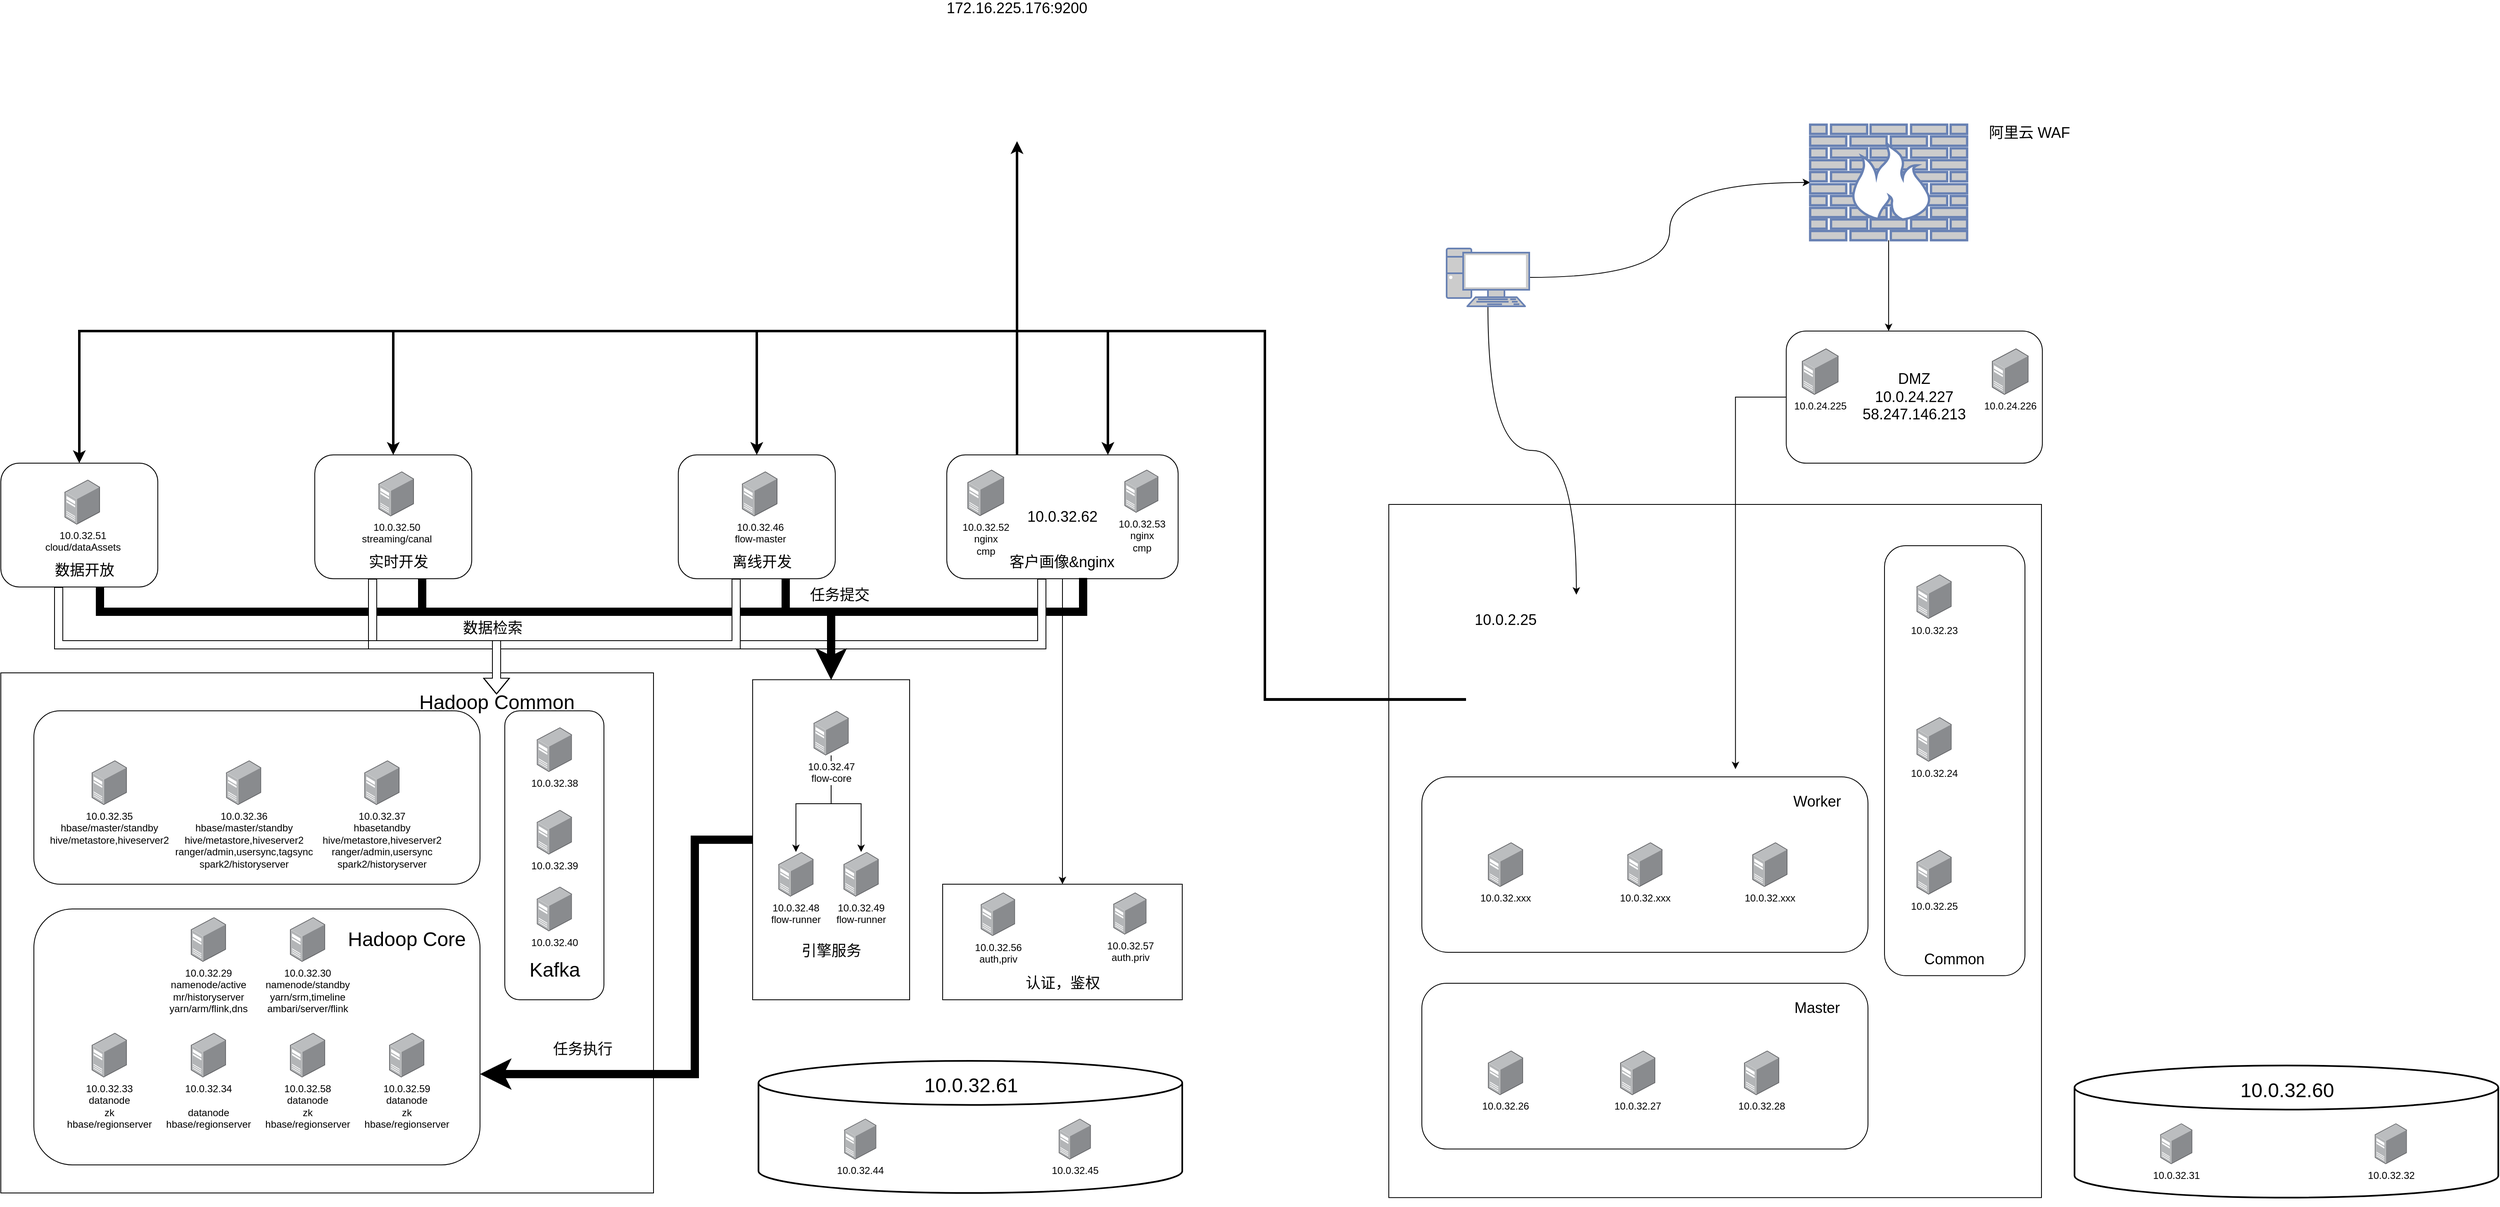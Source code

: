 <mxfile version="13.7.5" type="github"><diagram name="Page-1" id="d66fe2ae-3e9f-cf2f-6d29-e24063ad5d60"><mxGraphModel dx="1038" dy="1398" grid="1" gridSize="10" guides="1" tooltips="1" connect="1" arrows="1" fold="1" page="1" pageScale="1" pageWidth="1100" pageHeight="850" background="#ffffff" math="0" shadow="0"><root><mxCell id="0"/><mxCell id="1" parent="0"/><mxCell id="MhE-m-fOOk9TEdelf3hN-89" style="edgeStyle=orthogonalEdgeStyle;rounded=0;orthogonalLoop=1;jettySize=auto;html=1;entryX=0.5;entryY=0;entryDx=0;entryDy=0;strokeColor=#000000;strokeWidth=10;" parent="1" source="MhE-m-fOOk9TEdelf3hN-81" target="MhE-m-fOOk9TEdelf3hN-44" edge="1"><mxGeometry relative="1" as="geometry"><Array as="points"><mxPoint x="170" y="80"/><mxPoint x="1055" y="80"/></Array></mxGeometry></mxCell><mxCell id="MhE-m-fOOk9TEdelf3hN-70" value="" style="group" parent="1" vertex="1" connectable="0"><mxGeometry x="50" y="160" width="790" height="630" as="geometry"/></mxCell><mxCell id="MhE-m-fOOk9TEdelf3hN-27" value="" style="group" parent="MhE-m-fOOk9TEdelf3hN-70" vertex="1" connectable="0"><mxGeometry width="790" height="630" as="geometry"/></mxCell><mxCell id="MhE-m-fOOk9TEdelf3hN-26" value="" style="rounded=0;whiteSpace=wrap;html=1;" parent="MhE-m-fOOk9TEdelf3hN-27" vertex="1"><mxGeometry y="-6" width="790" height="630" as="geometry"/></mxCell><mxCell id="MhE-m-fOOk9TEdelf3hN-13" value="" style="rounded=1;whiteSpace=wrap;html=1;" parent="MhE-m-fOOk9TEdelf3hN-27" vertex="1"><mxGeometry x="610" y="40" width="120" height="350" as="geometry"/></mxCell><mxCell id="MhE-m-fOOk9TEdelf3hN-6" value="&lt;h1 style=&quot;margin: 0px 0px 0px 40px ; border: none ; padding: 0px&quot;&gt;&lt;br&gt;&lt;/h1&gt;" style="rounded=1;whiteSpace=wrap;html=1;align=center;" parent="MhE-m-fOOk9TEdelf3hN-27" vertex="1"><mxGeometry x="40" y="280" width="540" height="310" as="geometry"/></mxCell><mxCell id="ewIpowymtDA7uR_k5_7I-1" value="10.0.32.33&lt;br&gt;datanode&lt;br&gt;zk&lt;br&gt;hbase/regionserver" style="points=[];aspect=fixed;html=1;align=center;shadow=0;dashed=0;image;image=img/lib/allied_telesis/computer_and_terminals/Server_Desktop.svg;" parent="MhE-m-fOOk9TEdelf3hN-27" vertex="1"><mxGeometry x="110" y="430" width="42.6" height="54" as="geometry"/></mxCell><mxCell id="ewIpowymtDA7uR_k5_7I-2" value="10.0.32.34&lt;br&gt;&lt;br&gt;datanode&lt;br&gt;hbase/regionserver" style="points=[];aspect=fixed;html=1;align=center;shadow=0;dashed=0;image;image=img/lib/allied_telesis/computer_and_terminals/Server_Desktop.svg;" parent="MhE-m-fOOk9TEdelf3hN-27" vertex="1"><mxGeometry x="230" y="430" width="42.6" height="54" as="geometry"/></mxCell><mxCell id="MhE-m-fOOk9TEdelf3hN-1" value="10.0.32.58&lt;br&gt;datanode&lt;br&gt;zk&lt;br&gt;hbase/regionserver" style="points=[];aspect=fixed;html=1;align=center;shadow=0;dashed=0;image;image=img/lib/allied_telesis/computer_and_terminals/Server_Desktop.svg;" parent="MhE-m-fOOk9TEdelf3hN-27" vertex="1"><mxGeometry x="350" y="430" width="42.6" height="54" as="geometry"/></mxCell><mxCell id="MhE-m-fOOk9TEdelf3hN-2" value="10.0.32.59&lt;br&gt;datanode&lt;br&gt;zk&lt;br&gt;hbase/regionserver" style="points=[];aspect=fixed;html=1;align=center;shadow=0;dashed=0;image;image=img/lib/allied_telesis/computer_and_terminals/Server_Desktop.svg;" parent="MhE-m-fOOk9TEdelf3hN-27" vertex="1"><mxGeometry x="470" y="430" width="42.6" height="54" as="geometry"/></mxCell><mxCell id="MhE-m-fOOk9TEdelf3hN-3" value="10.0.32.29&lt;br&gt;namenode/active&lt;br&gt;mr/historyserver&lt;br&gt;yarn/arm/flink,dns" style="points=[];aspect=fixed;html=1;align=center;shadow=0;dashed=0;image;image=img/lib/allied_telesis/computer_and_terminals/Server_Desktop.svg;" parent="MhE-m-fOOk9TEdelf3hN-27" vertex="1"><mxGeometry x="230" y="290" width="42.6" height="54" as="geometry"/></mxCell><mxCell id="MhE-m-fOOk9TEdelf3hN-5" value="10.0.32.30&lt;br&gt;namenode/standby&lt;br&gt;yarn/srm,timeline&lt;br&gt;ambari/server/flink" style="points=[];aspect=fixed;html=1;align=center;shadow=0;dashed=0;image;image=img/lib/allied_telesis/computer_and_terminals/Server_Desktop.svg;" parent="MhE-m-fOOk9TEdelf3hN-27" vertex="1"><mxGeometry x="350" y="290" width="42.6" height="54" as="geometry"/></mxCell><mxCell id="MhE-m-fOOk9TEdelf3hN-7" value="&lt;font style=&quot;font-size: 24px&quot;&gt;Hadoop Core&lt;/font&gt;" style="text;html=1;resizable=0;autosize=1;align=center;verticalAlign=middle;points=[];fillColor=none;strokeColor=none;rounded=0;" parent="MhE-m-fOOk9TEdelf3hN-27" vertex="1"><mxGeometry x="411.3" y="307" width="160" height="20" as="geometry"/></mxCell><mxCell id="MhE-m-fOOk9TEdelf3hN-8" value="10.0.32.38" style="points=[];aspect=fixed;html=1;align=center;shadow=0;dashed=0;image;image=img/lib/allied_telesis/computer_and_terminals/Server_Desktop.svg;" parent="MhE-m-fOOk9TEdelf3hN-27" vertex="1"><mxGeometry x="648.7" y="60" width="42.6" height="54" as="geometry"/></mxCell><mxCell id="MhE-m-fOOk9TEdelf3hN-9" value="10.0.32.39" style="points=[];aspect=fixed;html=1;align=center;shadow=0;dashed=0;image;image=img/lib/allied_telesis/computer_and_terminals/Server_Desktop.svg;" parent="MhE-m-fOOk9TEdelf3hN-27" vertex="1"><mxGeometry x="648.7" y="160" width="42.6" height="54" as="geometry"/></mxCell><mxCell id="MhE-m-fOOk9TEdelf3hN-10" value="10.0.32.40" style="points=[];aspect=fixed;html=1;align=center;shadow=0;dashed=0;image;image=img/lib/allied_telesis/computer_and_terminals/Server_Desktop.svg;" parent="MhE-m-fOOk9TEdelf3hN-27" vertex="1"><mxGeometry x="648.7" y="253" width="42.6" height="54" as="geometry"/></mxCell><mxCell id="MhE-m-fOOk9TEdelf3hN-14" value="&lt;font style=&quot;font-size: 24px&quot;&gt;Kafka&lt;/font&gt;" style="text;html=1;resizable=0;autosize=1;align=center;verticalAlign=middle;points=[];fillColor=none;strokeColor=none;rounded=0;" parent="MhE-m-fOOk9TEdelf3hN-27" vertex="1"><mxGeometry x="630" y="344" width="80" height="20" as="geometry"/></mxCell><mxCell id="MhE-m-fOOk9TEdelf3hN-15" value="" style="rounded=1;whiteSpace=wrap;html=1;" parent="MhE-m-fOOk9TEdelf3hN-27" vertex="1"><mxGeometry x="40" y="40" width="540" height="210" as="geometry"/></mxCell><mxCell id="MhE-m-fOOk9TEdelf3hN-16" value="10.0.32.35&lt;br&gt;hbase/master/standby&lt;br&gt;hive/metastore,hiveserver2" style="points=[];aspect=fixed;html=1;align=center;shadow=0;dashed=0;image;image=img/lib/allied_telesis/computer_and_terminals/Server_Desktop.svg;" parent="MhE-m-fOOk9TEdelf3hN-27" vertex="1"><mxGeometry x="110" y="100" width="42.6" height="54" as="geometry"/></mxCell><mxCell id="MhE-m-fOOk9TEdelf3hN-17" value="10.0.32.36&lt;br&gt;hbase/master/standby&lt;br&gt;hive/metastore,hiveserver2&lt;br&gt;ranger/admin,usersync,tagsync&lt;br&gt;spark2/historyserver" style="points=[];aspect=fixed;html=1;align=center;shadow=0;dashed=0;image;image=img/lib/allied_telesis/computer_and_terminals/Server_Desktop.svg;" parent="MhE-m-fOOk9TEdelf3hN-27" vertex="1"><mxGeometry x="272.6" y="100" width="42.6" height="54" as="geometry"/></mxCell><mxCell id="MhE-m-fOOk9TEdelf3hN-18" value="10.0.32.37&lt;br&gt;hbasetandby&lt;br&gt;hive/metastore,hiveserver2&lt;br&gt;ranger/admin,usersync&lt;br&gt;spark2/historyserver" style="points=[];aspect=fixed;html=1;align=center;shadow=0;dashed=0;image;image=img/lib/allied_telesis/computer_and_terminals/Server_Desktop.svg;" parent="MhE-m-fOOk9TEdelf3hN-27" vertex="1"><mxGeometry x="440" y="100" width="42.6" height="54" as="geometry"/></mxCell><mxCell id="MhE-m-fOOk9TEdelf3hN-19" value="&lt;font style=&quot;font-size: 24px&quot;&gt;Hadoop Common&lt;/font&gt;" style="text;html=1;resizable=0;autosize=1;align=center;verticalAlign=middle;points=[];fillColor=none;strokeColor=none;rounded=0;" parent="MhE-m-fOOk9TEdelf3hN-27" vertex="1"><mxGeometry x="500.0" y="20" width="200" height="20" as="geometry"/></mxCell><mxCell id="MhE-m-fOOk9TEdelf3hN-25" value="" style="shape=image;imageAspect=0;aspect=fixed;verticalLabelPosition=bottom;verticalAlign=top;image=https://www.kindpng.com/picc/m/364-3642984_hadoop-logo-black-and-white-hadoop-icon-hd.png;" parent="MhE-m-fOOk9TEdelf3hN-27" vertex="1"><mxGeometry x="630" y="496.62" width="160" height="127.38" as="geometry"/></mxCell><mxCell id="MhE-m-fOOk9TEdelf3hN-96" value="&lt;font style=&quot;font-size: 18px&quot;&gt;任务执行&lt;/font&gt;" style="text;html=1;resizable=0;autosize=1;align=center;verticalAlign=middle;points=[];fillColor=none;strokeColor=none;rounded=0;" parent="MhE-m-fOOk9TEdelf3hN-27" vertex="1"><mxGeometry x="659.37" y="440" width="90" height="20" as="geometry"/></mxCell><mxCell id="MhE-m-fOOk9TEdelf3hN-67" value="" style="group" parent="1" vertex="1" connectable="0"><mxGeometry x="1190" y="410" width="290" height="140" as="geometry"/></mxCell><mxCell id="MhE-m-fOOk9TEdelf3hN-54" value="" style="group" parent="MhE-m-fOOk9TEdelf3hN-67" vertex="1" connectable="0"><mxGeometry width="290" height="140" as="geometry"/></mxCell><mxCell id="MhE-m-fOOk9TEdelf3hN-52" value="" style="rounded=0;whiteSpace=wrap;html=1;fillColor=#FFFFFF;" parent="MhE-m-fOOk9TEdelf3hN-54" vertex="1"><mxGeometry width="290.0" height="140" as="geometry"/></mxCell><mxCell id="MhE-m-fOOk9TEdelf3hN-49" value="10.0.32.56&lt;br&gt;auth,priv" style="points=[];aspect=fixed;html=1;align=center;shadow=0;dashed=0;image;image=img/lib/allied_telesis/computer_and_terminals/Server_Desktop.svg;" parent="MhE-m-fOOk9TEdelf3hN-54" vertex="1"><mxGeometry x="46.106" y="10" width="41.593" height="52.727" as="geometry"/></mxCell><mxCell id="MhE-m-fOOk9TEdelf3hN-50" value="10.0.32.57&lt;br&gt;auth.priv" style="points=[];aspect=fixed;html=1;align=center;shadow=0;dashed=0;image;image=img/lib/allied_telesis/computer_and_terminals/Server_Desktop.svg;" parent="MhE-m-fOOk9TEdelf3hN-54" vertex="1"><mxGeometry x="206.535" y="10" width="40.231" height="51.005" as="geometry"/></mxCell><mxCell id="MhE-m-fOOk9TEdelf3hN-53" value="&lt;span style=&quot;font-size: 18px&quot;&gt;认证，鉴权&lt;/span&gt;" style="text;html=1;resizable=0;autosize=1;align=center;verticalAlign=middle;points=[];fillColor=none;strokeColor=none;rounded=0;" parent="MhE-m-fOOk9TEdelf3hN-54" vertex="1"><mxGeometry x="90.384" y="110" width="110" height="20" as="geometry"/></mxCell><mxCell id="MhE-m-fOOk9TEdelf3hN-68" value="" style="group" parent="1" vertex="1" connectable="0"><mxGeometry x="960" y="10" width="190" height="540" as="geometry"/></mxCell><mxCell id="MhE-m-fOOk9TEdelf3hN-119" style="edgeStyle=orthogonalEdgeStyle;rounded=0;orthogonalLoop=1;jettySize=auto;html=1;exitX=0.5;exitY=0;exitDx=0;exitDy=0;entryX=0.484;entryY=0.025;entryDx=0;entryDy=0;entryPerimeter=0;strokeColor=#000000;strokeWidth=1;fillColor=#FFFFFF;" parent="MhE-m-fOOk9TEdelf3hN-68" source="MhE-m-fOOk9TEdelf3hN-44" target="MhE-m-fOOk9TEdelf3hN-41" edge="1"><mxGeometry relative="1" as="geometry"/></mxCell><mxCell id="MhE-m-fOOk9TEdelf3hN-120" style="edgeStyle=orthogonalEdgeStyle;rounded=0;orthogonalLoop=1;jettySize=auto;html=1;exitX=0.5;exitY=0;exitDx=0;exitDy=0;strokeColor=#000000;strokeWidth=1;fillColor=#FFFFFF;" parent="MhE-m-fOOk9TEdelf3hN-68" source="MhE-m-fOOk9TEdelf3hN-44" target="MhE-m-fOOk9TEdelf3hN-41" edge="1"><mxGeometry relative="1" as="geometry"/></mxCell><mxCell id="MhE-m-fOOk9TEdelf3hN-44" value="" style="rounded=0;whiteSpace=wrap;html=1;fillColor=#FFFFFF;" parent="MhE-m-fOOk9TEdelf3hN-68" vertex="1"><mxGeometry y="152.308" width="190" height="387.692" as="geometry"/></mxCell><mxCell id="MhE-m-fOOk9TEdelf3hN-71" style="edgeStyle=orthogonalEdgeStyle;rounded=0;orthogonalLoop=1;jettySize=auto;html=1;" parent="MhE-m-fOOk9TEdelf3hN-68" source="MhE-m-fOOk9TEdelf3hN-41" target="MhE-m-fOOk9TEdelf3hN-43" edge="1"><mxGeometry relative="1" as="geometry"/></mxCell><mxCell id="MhE-m-fOOk9TEdelf3hN-72" style="edgeStyle=orthogonalEdgeStyle;rounded=0;orthogonalLoop=1;jettySize=auto;html=1;" parent="MhE-m-fOOk9TEdelf3hN-68" source="MhE-m-fOOk9TEdelf3hN-41" target="MhE-m-fOOk9TEdelf3hN-42" edge="1"><mxGeometry relative="1" as="geometry"/></mxCell><mxCell id="MhE-m-fOOk9TEdelf3hN-41" value="10.0.32.47&lt;br&gt;flow-core" style="points=[];aspect=fixed;html=1;align=center;shadow=0;dashed=0;image;image=img/lib/allied_telesis/computer_and_terminals/Server_Desktop.svg;" parent="MhE-m-fOOk9TEdelf3hN-68" vertex="1"><mxGeometry x="73.7" y="189.998" width="42.6" height="54" as="geometry"/></mxCell><mxCell id="MhE-m-fOOk9TEdelf3hN-42" value="10.0.32.48&lt;br&gt;flow-runner" style="points=[];aspect=fixed;html=1;align=center;shadow=0;dashed=0;image;image=img/lib/allied_telesis/computer_and_terminals/Server_Desktop.svg;" parent="MhE-m-fOOk9TEdelf3hN-68" vertex="1"><mxGeometry x="31.1" y="361.002" width="42.6" height="54" as="geometry"/></mxCell><mxCell id="MhE-m-fOOk9TEdelf3hN-43" value="10.0.32.49&lt;br&gt;flow-runner" style="points=[];aspect=fixed;html=1;align=center;shadow=0;dashed=0;image;image=img/lib/allied_telesis/computer_and_terminals/Server_Desktop.svg;" parent="MhE-m-fOOk9TEdelf3hN-68" vertex="1"><mxGeometry x="110" y="361.002" width="42.6" height="54" as="geometry"/></mxCell><mxCell id="MhE-m-fOOk9TEdelf3hN-48" value="&lt;span style=&quot;font-size: 18px&quot;&gt;引擎服务&lt;/span&gt;" style="text;html=1;resizable=0;autosize=1;align=center;verticalAlign=middle;points=[];fillColor=none;strokeColor=none;rounded=0;" parent="MhE-m-fOOk9TEdelf3hN-68" vertex="1"><mxGeometry x="50" y="470.769" width="90" height="20" as="geometry"/></mxCell><mxCell id="MhE-m-fOOk9TEdelf3hN-93" value="&lt;font style=&quot;font-size: 18px&quot;&gt;任务提交&lt;/font&gt;" style="text;html=1;resizable=0;autosize=1;align=center;verticalAlign=middle;points=[];fillColor=none;strokeColor=none;rounded=0;" parent="MhE-m-fOOk9TEdelf3hN-68" vertex="1"><mxGeometry x="60.0" y="40" width="90" height="20" as="geometry"/></mxCell><mxCell id="MhE-m-fOOk9TEdelf3hN-69" value="" style="group" parent="1" vertex="1" connectable="0"><mxGeometry x="967.08" y="624" width="512.92" height="160" as="geometry"/></mxCell><mxCell id="MhE-m-fOOk9TEdelf3hN-36" value="" style="group" parent="MhE-m-fOOk9TEdelf3hN-69" vertex="1" connectable="0"><mxGeometry width="512.92" height="160" as="geometry"/></mxCell><mxCell id="MhE-m-fOOk9TEdelf3hN-31" value="" style="strokeWidth=2;html=1;shape=mxgraph.flowchart.database;whiteSpace=wrap;" parent="MhE-m-fOOk9TEdelf3hN-36" vertex="1"><mxGeometry width="512.92" height="160" as="geometry"/></mxCell><mxCell id="MhE-m-fOOk9TEdelf3hN-33" value="10.0.32.44" style="points=[];aspect=fixed;html=1;align=center;shadow=0;dashed=0;image;image=img/lib/allied_telesis/computer_and_terminals/Server_Desktop.svg;" parent="MhE-m-fOOk9TEdelf3hN-36" vertex="1"><mxGeometry x="103.653" y="70" width="39.019" height="49.46" as="geometry"/></mxCell><mxCell id="MhE-m-fOOk9TEdelf3hN-34" value="10.0.32.45" style="points=[];aspect=fixed;html=1;align=center;shadow=0;dashed=0;image;image=img/lib/allied_telesis/computer_and_terminals/Server_Desktop.svg;" parent="MhE-m-fOOk9TEdelf3hN-36" vertex="1"><mxGeometry x="363.318" y="70" width="39.019" height="49.46" as="geometry"/></mxCell><mxCell id="MhE-m-fOOk9TEdelf3hN-35" value="&lt;font style=&quot;font-size: 24px&quot;&gt;10.0.32.61&lt;/font&gt;" style="text;html=1;resizable=0;autosize=1;align=center;verticalAlign=middle;points=[];fillColor=none;strokeColor=none;rounded=0;" parent="MhE-m-fOOk9TEdelf3hN-36" vertex="1"><mxGeometry x="192.342" y="20" width="130" height="20" as="geometry"/></mxCell><mxCell id="MhE-m-fOOk9TEdelf3hN-39" value="" style="shape=image;imageAspect=0;aspect=fixed;verticalLabelPosition=bottom;verticalAlign=top;fillColor=#000000;image=https://www.kindpng.com/picc/m/151-1512576_mysql-icon-black-png-transparent-png.png;" parent="MhE-m-fOOk9TEdelf3hN-36" vertex="1"><mxGeometry x="174.842" y="70" width="163.237" height="66.863" as="geometry"/></mxCell><mxCell id="MhE-m-fOOk9TEdelf3hN-77" value="" style="group" parent="1" vertex="1" connectable="0"><mxGeometry x="870" y="-110" width="190" height="150" as="geometry"/></mxCell><mxCell id="MhE-m-fOOk9TEdelf3hN-74" value="" style="rounded=1;whiteSpace=wrap;html=1;fillColor=#FFFFFF;" parent="MhE-m-fOOk9TEdelf3hN-77" vertex="1"><mxGeometry width="190" height="150" as="geometry"/></mxCell><mxCell id="MhE-m-fOOk9TEdelf3hN-75" value="10.0.32.46&lt;br&gt;flow-master" style="points=[];aspect=fixed;html=1;align=center;shadow=0;dashed=0;image;image=img/lib/allied_telesis/computer_and_terminals/Server_Desktop.svg;" parent="MhE-m-fOOk9TEdelf3hN-77" vertex="1"><mxGeometry x="77.08" y="20" width="42.919" height="54.413" as="geometry"/></mxCell><mxCell id="MhE-m-fOOk9TEdelf3hN-76" value="&lt;span style=&quot;font-size: 18px&quot;&gt;离线开发&lt;/span&gt;" style="text;html=1;resizable=0;autosize=1;align=center;verticalAlign=middle;points=[];fillColor=none;strokeColor=none;rounded=0;" parent="MhE-m-fOOk9TEdelf3hN-77" vertex="1"><mxGeometry x="56.455" y="120" width="90" height="20" as="geometry"/></mxCell><mxCell id="MhE-m-fOOk9TEdelf3hN-78" value="" style="group" parent="1" vertex="1" connectable="0"><mxGeometry x="1205" y="-110" width="270" height="150" as="geometry"/></mxCell><mxCell id="MhE-m-fOOk9TEdelf3hN-66" value="" style="group" parent="MhE-m-fOOk9TEdelf3hN-78" vertex="1" connectable="0"><mxGeometry width="270" height="150" as="geometry"/></mxCell><mxCell id="MhE-m-fOOk9TEdelf3hN-61" value="" style="group" parent="MhE-m-fOOk9TEdelf3hN-66" vertex="1" connectable="0"><mxGeometry width="270" height="150" as="geometry"/></mxCell><mxCell id="MhE-m-fOOk9TEdelf3hN-73" value="&lt;font style=&quot;font-size: 18px&quot;&gt;10.0.32.62&lt;/font&gt;" style="rounded=1;whiteSpace=wrap;html=1;fillColor=#FFFFFF;" parent="MhE-m-fOOk9TEdelf3hN-61" vertex="1"><mxGeometry x="-10" width="280" height="150" as="geometry"/></mxCell><mxCell id="MhE-m-fOOk9TEdelf3hN-63" value="10.0.32.52&lt;br&gt;nginx&lt;br&gt;cmp&lt;br&gt;" style="points=[];aspect=fixed;html=1;align=center;shadow=0;dashed=0;image;image=img/lib/allied_telesis/computer_and_terminals/Server_Desktop.svg;" parent="MhE-m-fOOk9TEdelf3hN-61" vertex="1"><mxGeometry x="15" y="17.831" width="44.372" height="56.25" as="geometry"/></mxCell><mxCell id="MhE-m-fOOk9TEdelf3hN-64" value="10.0.32.53&lt;br&gt;nginx&lt;br&gt;cmp" style="points=[];aspect=fixed;html=1;align=center;shadow=0;dashed=0;image;image=img/lib/allied_telesis/computer_and_terminals/Server_Desktop.svg;" parent="MhE-m-fOOk9TEdelf3hN-61" vertex="1"><mxGeometry x="205" y="17.83" width="41.15" height="52.17" as="geometry"/></mxCell><mxCell id="MhE-m-fOOk9TEdelf3hN-65" value="&lt;span style=&quot;font-size: 18px&quot;&gt;客户画像&amp;amp;nginx&lt;/span&gt;" style="text;html=1;resizable=0;autosize=1;align=center;verticalAlign=middle;points=[];fillColor=none;strokeColor=none;rounded=0;" parent="MhE-m-fOOk9TEdelf3hN-61" vertex="1"><mxGeometry x="59.395" y="120" width="140" height="20" as="geometry"/></mxCell><mxCell id="MhE-m-fOOk9TEdelf3hN-80" value="" style="group" parent="1" vertex="1" connectable="0"><mxGeometry x="50" y="-100" width="190" height="150" as="geometry"/></mxCell><mxCell id="MhE-m-fOOk9TEdelf3hN-81" value="" style="rounded=1;whiteSpace=wrap;html=1;fillColor=#FFFFFF;" parent="MhE-m-fOOk9TEdelf3hN-80" vertex="1"><mxGeometry width="190" height="150" as="geometry"/></mxCell><mxCell id="MhE-m-fOOk9TEdelf3hN-82" value="10.0.32.51&lt;br&gt;cloud/dataAssets" style="points=[];aspect=fixed;html=1;align=center;shadow=0;dashed=0;image;image=img/lib/allied_telesis/computer_and_terminals/Server_Desktop.svg;" parent="MhE-m-fOOk9TEdelf3hN-80" vertex="1"><mxGeometry x="77.08" y="20" width="42.919" height="54.413" as="geometry"/></mxCell><mxCell id="MhE-m-fOOk9TEdelf3hN-83" value="&lt;span style=&quot;font-size: 18px&quot;&gt;数据开放&lt;/span&gt;" style="text;html=1;resizable=0;autosize=1;align=center;verticalAlign=middle;points=[];fillColor=none;strokeColor=none;rounded=0;" parent="MhE-m-fOOk9TEdelf3hN-80" vertex="1"><mxGeometry x="56.455" y="120" width="90" height="20" as="geometry"/></mxCell><mxCell id="MhE-m-fOOk9TEdelf3hN-84" value="" style="group" parent="1" vertex="1" connectable="0"><mxGeometry x="430" y="-110" width="190" height="150" as="geometry"/></mxCell><mxCell id="MhE-m-fOOk9TEdelf3hN-85" value="" style="rounded=1;whiteSpace=wrap;html=1;fillColor=#FFFFFF;" parent="MhE-m-fOOk9TEdelf3hN-84" vertex="1"><mxGeometry width="190" height="150" as="geometry"/></mxCell><mxCell id="MhE-m-fOOk9TEdelf3hN-86" value="10.0.32.50&lt;br&gt;streaming/canal" style="points=[];aspect=fixed;html=1;align=center;shadow=0;dashed=0;image;image=img/lib/allied_telesis/computer_and_terminals/Server_Desktop.svg;" parent="MhE-m-fOOk9TEdelf3hN-84" vertex="1"><mxGeometry x="77.08" y="20" width="42.919" height="54.413" as="geometry"/></mxCell><mxCell id="MhE-m-fOOk9TEdelf3hN-87" value="&lt;span style=&quot;font-size: 18px&quot;&gt;实时开发&lt;/span&gt;" style="text;html=1;resizable=0;autosize=1;align=center;verticalAlign=middle;points=[];fillColor=none;strokeColor=none;rounded=0;" parent="MhE-m-fOOk9TEdelf3hN-84" vertex="1"><mxGeometry x="56.455" y="120" width="90" height="20" as="geometry"/></mxCell><mxCell id="MhE-m-fOOk9TEdelf3hN-90" style="edgeStyle=orthogonalEdgeStyle;rounded=0;orthogonalLoop=1;jettySize=auto;html=1;entryX=0.5;entryY=0;entryDx=0;entryDy=0;strokeColor=#000000;strokeWidth=10;" parent="1" source="MhE-m-fOOk9TEdelf3hN-85" target="MhE-m-fOOk9TEdelf3hN-44" edge="1"><mxGeometry relative="1" as="geometry"><Array as="points"><mxPoint x="560" y="80"/><mxPoint x="1055" y="80"/></Array></mxGeometry></mxCell><mxCell id="MhE-m-fOOk9TEdelf3hN-92" style="edgeStyle=orthogonalEdgeStyle;rounded=0;orthogonalLoop=1;jettySize=auto;html=1;entryX=0.5;entryY=0;entryDx=0;entryDy=0;strokeColor=#000000;strokeWidth=10;" parent="1" target="MhE-m-fOOk9TEdelf3hN-44" edge="1"><mxGeometry relative="1" as="geometry"><mxPoint x="1360" y="39" as="sourcePoint"/><Array as="points"><mxPoint x="1360" y="39"/><mxPoint x="1360" y="80"/><mxPoint x="1055" y="80"/></Array></mxGeometry></mxCell><mxCell id="MhE-m-fOOk9TEdelf3hN-95" style="edgeStyle=orthogonalEdgeStyle;rounded=0;orthogonalLoop=1;jettySize=auto;html=1;strokeWidth=10;" parent="1" source="MhE-m-fOOk9TEdelf3hN-44" target="MhE-m-fOOk9TEdelf3hN-6" edge="1"><mxGeometry relative="1" as="geometry"><Array as="points"><mxPoint x="890" y="356"/><mxPoint x="890" y="640"/></Array></mxGeometry></mxCell><mxCell id="MhE-m-fOOk9TEdelf3hN-112" value="&lt;font style=&quot;font-size: 18px&quot;&gt;数据检索&lt;/font&gt;" style="text;html=1;resizable=0;autosize=1;align=center;verticalAlign=middle;points=[];fillColor=none;strokeColor=none;rounded=0;" parent="1" vertex="1"><mxGeometry x="600" y="90" width="90" height="20" as="geometry"/></mxCell><mxCell id="MhE-m-fOOk9TEdelf3hN-117" style="edgeStyle=orthogonalEdgeStyle;rounded=0;orthogonalLoop=1;jettySize=auto;html=1;strokeColor=#000000;strokeWidth=1;fillColor=#FFFFFF;exitX=0.5;exitY=1;exitDx=0;exitDy=0;" parent="1" source="MhE-m-fOOk9TEdelf3hN-73" target="MhE-m-fOOk9TEdelf3hN-52" edge="1"><mxGeometry relative="1" as="geometry"><mxPoint x="1335" y="55" as="sourcePoint"/></mxGeometry></mxCell><mxCell id="MhE-m-fOOk9TEdelf3hN-133" style="edgeStyle=orthogonalEdgeStyle;shape=flexArrow;rounded=0;orthogonalLoop=1;jettySize=auto;html=1;strokeColor=#000000;strokeWidth=1;fillColor=#FFFFFF;" parent="1" source="MhE-m-fOOk9TEdelf3hN-85" edge="1"><mxGeometry relative="1" as="geometry"><mxPoint x="650" y="180" as="targetPoint"/><Array as="points"><mxPoint x="500" y="120"/><mxPoint x="650" y="120"/></Array></mxGeometry></mxCell><mxCell id="MhE-m-fOOk9TEdelf3hN-134" style="edgeStyle=orthogonalEdgeStyle;shape=flexArrow;rounded=0;orthogonalLoop=1;jettySize=auto;html=1;strokeColor=#000000;strokeWidth=1;fillColor=#FFFFFF;" parent="1" source="MhE-m-fOOk9TEdelf3hN-73" edge="1"><mxGeometry relative="1" as="geometry"><mxPoint x="650" y="180" as="targetPoint"/><Array as="points"><mxPoint x="1310" y="120"/><mxPoint x="650" y="120"/></Array></mxGeometry></mxCell><mxCell id="MhE-m-fOOk9TEdelf3hN-135" style="edgeStyle=orthogonalEdgeStyle;shape=flexArrow;rounded=0;orthogonalLoop=1;jettySize=auto;html=1;strokeColor=#000000;strokeWidth=1;fillColor=#FFFFFF;" parent="1" source="MhE-m-fOOk9TEdelf3hN-74" target="MhE-m-fOOk9TEdelf3hN-19" edge="1"><mxGeometry relative="1" as="geometry"><mxPoint x="360" y="160" as="targetPoint"/><Array as="points"><mxPoint x="940" y="120"/><mxPoint x="650" y="120"/></Array></mxGeometry></mxCell><mxCell id="87l7lXXOgkKfSAvWRhk2-1" style="edgeStyle=orthogonalEdgeStyle;shape=flexArrow;rounded=0;orthogonalLoop=1;jettySize=auto;html=1;" parent="1" source="MhE-m-fOOk9TEdelf3hN-81" edge="1"><mxGeometry relative="1" as="geometry"><mxPoint x="650" y="180" as="targetPoint"/><Array as="points"><mxPoint x="120" y="120"/><mxPoint x="650" y="120"/></Array></mxGeometry></mxCell><mxCell id="me22FK_sIj69Fu_dUDQk-1" value="" style="group" parent="1" vertex="1" connectable="0"><mxGeometry x="1730" y="-290" width="790" height="1090" as="geometry"/></mxCell><mxCell id="me22FK_sIj69Fu_dUDQk-43" value="v" style="group" parent="me22FK_sIj69Fu_dUDQk-1" vertex="1" connectable="0"><mxGeometry y="240" width="790" height="839.62" as="geometry"/></mxCell><mxCell id="me22FK_sIj69Fu_dUDQk-2" value="" style="rounded=0;whiteSpace=wrap;html=1;" parent="me22FK_sIj69Fu_dUDQk-43" vertex="1"><mxGeometry width="790" height="839.62" as="geometry"/></mxCell><mxCell id="me22FK_sIj69Fu_dUDQk-4" value="&lt;h1 style=&quot;margin: 0px 0px 0px 40px ; border: none ; padding: 0px&quot;&gt;&lt;br&gt;&lt;/h1&gt;" style="rounded=1;whiteSpace=wrap;html=1;align=center;" parent="me22FK_sIj69Fu_dUDQk-43" vertex="1"><mxGeometry x="40" y="580" width="540" height="200.79" as="geometry"/></mxCell><mxCell id="me22FK_sIj69Fu_dUDQk-5" value="10.0.32.26" style="points=[];aspect=fixed;html=1;align=center;shadow=0;dashed=0;image;image=img/lib/allied_telesis/computer_and_terminals/Server_Desktop.svg;" parent="me22FK_sIj69Fu_dUDQk-43" vertex="1"><mxGeometry x="120" y="661.488" width="42.6" height="54" as="geometry"/></mxCell><mxCell id="me22FK_sIj69Fu_dUDQk-6" value="10.0.32.27" style="points=[];aspect=fixed;html=1;align=center;shadow=0;dashed=0;image;image=img/lib/allied_telesis/computer_and_terminals/Server_Desktop.svg;" parent="me22FK_sIj69Fu_dUDQk-43" vertex="1"><mxGeometry x="280" y="661.488" width="42.6" height="54" as="geometry"/></mxCell><mxCell id="me22FK_sIj69Fu_dUDQk-7" value="10.0.32.28" style="points=[];aspect=fixed;html=1;align=center;shadow=0;dashed=0;image;image=img/lib/allied_telesis/computer_and_terminals/Server_Desktop.svg;" parent="me22FK_sIj69Fu_dUDQk-43" vertex="1"><mxGeometry x="430" y="661.488" width="42.6" height="54" as="geometry"/></mxCell><mxCell id="me22FK_sIj69Fu_dUDQk-16" value="" style="rounded=1;whiteSpace=wrap;html=1;" parent="me22FK_sIj69Fu_dUDQk-43" vertex="1"><mxGeometry x="40" y="330" width="540" height="212.54" as="geometry"/></mxCell><mxCell id="me22FK_sIj69Fu_dUDQk-17" value="10.0.32.xxx" style="points=[];aspect=fixed;html=1;align=center;shadow=0;dashed=0;image;image=img/lib/allied_telesis/computer_and_terminals/Server_Desktop.svg;" parent="me22FK_sIj69Fu_dUDQk-43" vertex="1"><mxGeometry x="120" y="409.271" width="42.6" height="54" as="geometry"/></mxCell><mxCell id="me22FK_sIj69Fu_dUDQk-18" value="10.0.32.xxx" style="points=[];aspect=fixed;html=1;align=center;shadow=0;dashed=0;image;image=img/lib/allied_telesis/computer_and_terminals/Server_Desktop.svg;" parent="me22FK_sIj69Fu_dUDQk-43" vertex="1"><mxGeometry x="288.7" y="409.271" width="42.6" height="54" as="geometry"/></mxCell><mxCell id="me22FK_sIj69Fu_dUDQk-19" value="10.0.32.xxx" style="points=[];aspect=fixed;html=1;align=center;shadow=0;dashed=0;image;image=img/lib/allied_telesis/computer_and_terminals/Server_Desktop.svg;" parent="me22FK_sIj69Fu_dUDQk-43" vertex="1"><mxGeometry x="440" y="409.271" width="42.6" height="54" as="geometry"/></mxCell><mxCell id="me22FK_sIj69Fu_dUDQk-25" value="" style="shape=image;imageAspect=0;aspect=fixed;verticalLabelPosition=bottom;verticalAlign=top;image=https://img.icons8.com/all/500/kubernetes.png;" parent="me22FK_sIj69Fu_dUDQk-43" vertex="1"><mxGeometry x="620" y="661.492" width="170" height="170" as="geometry"/></mxCell><mxCell id="me22FK_sIj69Fu_dUDQk-26" value="&lt;font style=&quot;font-size: 18px&quot;&gt;Master&lt;/font&gt;" style="text;html=1;resizable=0;autosize=1;align=center;verticalAlign=middle;points=[];fillColor=none;strokeColor=none;rounded=0;" parent="me22FK_sIj69Fu_dUDQk-43" vertex="1"><mxGeometry x="482.6" y="600.0" width="70" height="20" as="geometry"/></mxCell><mxCell id="me22FK_sIj69Fu_dUDQk-27" value="&lt;font style=&quot;font-size: 18px&quot;&gt;Worker&lt;/font&gt;" style="text;html=1;resizable=0;autosize=1;align=center;verticalAlign=middle;points=[];fillColor=none;strokeColor=none;rounded=0;" parent="me22FK_sIj69Fu_dUDQk-43" vertex="1"><mxGeometry x="482.6" y="349.998" width="70" height="20" as="geometry"/></mxCell><mxCell id="me22FK_sIj69Fu_dUDQk-35" value="" style="group" parent="me22FK_sIj69Fu_dUDQk-43" vertex="1" connectable="0"><mxGeometry x="600" y="50" width="170" height="520.79" as="geometry"/></mxCell><mxCell id="me22FK_sIj69Fu_dUDQk-3" value="" style="rounded=1;whiteSpace=wrap;html=1;" parent="me22FK_sIj69Fu_dUDQk-35" vertex="1"><mxGeometry width="170" height="520.79" as="geometry"/></mxCell><mxCell id="me22FK_sIj69Fu_dUDQk-12" value="10.0.32.23" style="points=[];aspect=fixed;html=1;align=center;shadow=0;dashed=0;image;image=img/lib/allied_telesis/computer_and_terminals/Server_Desktop.svg;" parent="me22FK_sIj69Fu_dUDQk-35" vertex="1"><mxGeometry x="38.7" y="34.6" width="42.6" height="54" as="geometry"/></mxCell><mxCell id="me22FK_sIj69Fu_dUDQk-13" value="10.0.32.24" style="points=[];aspect=fixed;html=1;align=center;shadow=0;dashed=0;image;image=img/lib/allied_telesis/computer_and_terminals/Server_Desktop.svg;" parent="me22FK_sIj69Fu_dUDQk-35" vertex="1"><mxGeometry x="38.7" y="207.615" width="42.6" height="54" as="geometry"/></mxCell><mxCell id="me22FK_sIj69Fu_dUDQk-14" value="10.0.32.25" style="points=[];aspect=fixed;html=1;align=center;shadow=0;dashed=0;image;image=img/lib/allied_telesis/computer_and_terminals/Server_Desktop.svg;" parent="me22FK_sIj69Fu_dUDQk-35" vertex="1"><mxGeometry x="38.7" y="368.52" width="42.6" height="54" as="geometry"/></mxCell><mxCell id="me22FK_sIj69Fu_dUDQk-28" value="&lt;font style=&quot;font-size: 18px&quot;&gt;Common&lt;/font&gt;" style="text;html=1;resizable=0;autosize=1;align=center;verticalAlign=middle;points=[];fillColor=none;strokeColor=none;rounded=0;" parent="me22FK_sIj69Fu_dUDQk-35" vertex="1"><mxGeometry x="38.7" y="490.787" width="90" height="20" as="geometry"/></mxCell><mxCell id="me22FK_sIj69Fu_dUDQk-31" value="" style="shape=image;imageAspect=0;aspect=fixed;verticalLabelPosition=bottom;verticalAlign=top;image=https://icon-library.com/images/elasticsearch_913427.png;" parent="me22FK_sIj69Fu_dUDQk-35" vertex="1"><mxGeometry x="110" y="138.409" width="50" height="50" as="geometry"/></mxCell><mxCell id="me22FK_sIj69Fu_dUDQk-32" value="" style="shape=image;imageAspect=0;aspect=fixed;verticalLabelPosition=bottom;verticalAlign=top;image=https://branding.cncf.io/img/projects/prometheus/icon/black/prometheus-icon-black.png;" parent="me22FK_sIj69Fu_dUDQk-35" vertex="1"><mxGeometry x="110" y="301.044" width="50" height="50" as="geometry"/></mxCell><mxCell id="me22FK_sIj69Fu_dUDQk-37" value="" style="shape=image;imageAspect=0;aspect=fixed;verticalLabelPosition=bottom;verticalAlign=top;image=https://www.kindpng.com/picc/m/421-4216179_network-load-balancer-icon-hd-png-download.png;rotation=90;" parent="me22FK_sIj69Fu_dUDQk-43" vertex="1"><mxGeometry x="100" y="102.63" width="254" height="267.37" as="geometry"/></mxCell><mxCell id="me22FK_sIj69Fu_dUDQk-38" value="&lt;font style=&quot;font-size: 18px&quot;&gt;10.0.2.25&lt;/font&gt;" style="text;html=1;resizable=0;autosize=1;align=center;verticalAlign=middle;points=[];fillColor=none;strokeColor=none;rounded=0;" parent="me22FK_sIj69Fu_dUDQk-43" vertex="1"><mxGeometry x="96.3" y="130" width="90" height="20" as="geometry"/></mxCell><mxCell id="me22FK_sIj69Fu_dUDQk-36" value="" style="group" parent="me22FK_sIj69Fu_dUDQk-1" vertex="1" connectable="0"><mxGeometry x="470" y="30" width="310" height="160" as="geometry"/></mxCell><mxCell id="MhE-m-fOOk9TEdelf3hN-151" value="" style="group" parent="me22FK_sIj69Fu_dUDQk-36" vertex="1" connectable="0"><mxGeometry width="310" height="160" as="geometry"/></mxCell><mxCell id="MhE-m-fOOk9TEdelf3hN-152" value="" style="group;" parent="MhE-m-fOOk9TEdelf3hN-151" vertex="1" connectable="0"><mxGeometry width="310" height="160" as="geometry"/></mxCell><mxCell id="MhE-m-fOOk9TEdelf3hN-153" value="" style="group" parent="MhE-m-fOOk9TEdelf3hN-152" vertex="1" connectable="0"><mxGeometry x="11.071" width="310" height="160" as="geometry"/></mxCell><mxCell id="MhE-m-fOOk9TEdelf3hN-154" value="&lt;font style=&quot;font-size: 18px&quot;&gt;DMZ&lt;br&gt;10.0.24.227&lt;br&gt;58.247.146.213&lt;/font&gt;" style="rounded=1;whiteSpace=wrap;html=1;fillColor=#FFFFFF;" parent="MhE-m-fOOk9TEdelf3hN-153" vertex="1"><mxGeometry width="310" height="160" as="geometry"/></mxCell><mxCell id="MhE-m-fOOk9TEdelf3hN-156" value="10.0.24.225" style="points=[];aspect=fixed;html=1;align=center;shadow=0;dashed=0;image;image=img/lib/allied_telesis/computer_and_terminals/Server_Desktop.svg;" parent="MhE-m-fOOk9TEdelf3hN-153" vertex="1"><mxGeometry x="18.926" y="21.001" width="44.372" height="56.25" as="geometry"/></mxCell><mxCell id="MhE-m-fOOk9TEdelf3hN-157" value="10.0.24.226" style="points=[];aspect=fixed;html=1;align=center;shadow=0;dashed=0;image;image=img/lib/allied_telesis/computer_and_terminals/Server_Desktop.svg;" parent="MhE-m-fOOk9TEdelf3hN-153" vertex="1"><mxGeometry x="248.924" y="21.001" width="44.372" height="56.25" as="geometry"/></mxCell><mxCell id="me22FK_sIj69Fu_dUDQk-41" style="edgeStyle=orthogonalEdgeStyle;rounded=0;orthogonalLoop=1;jettySize=auto;html=1;entryX=0.703;entryY=-0.044;entryDx=0;entryDy=0;entryPerimeter=0;" parent="me22FK_sIj69Fu_dUDQk-1" source="MhE-m-fOOk9TEdelf3hN-154" target="me22FK_sIj69Fu_dUDQk-16" edge="1"><mxGeometry relative="1" as="geometry"><Array as="points"><mxPoint x="420" y="110"/></Array></mxGeometry></mxCell><mxCell id="me22FK_sIj69Fu_dUDQk-73" style="edgeStyle=orthogonalEdgeStyle;curved=1;rounded=0;orthogonalLoop=1;jettySize=auto;html=1;entryX=0;entryY=0.5;entryDx=0;entryDy=0;" parent="1" source="me22FK_sIj69Fu_dUDQk-67" target="me22FK_sIj69Fu_dUDQk-37" edge="1"><mxGeometry relative="1" as="geometry"/></mxCell><mxCell id="me22FK_sIj69Fu_dUDQk-77" style="edgeStyle=orthogonalEdgeStyle;curved=1;rounded=0;orthogonalLoop=1;jettySize=auto;html=1;entryX=0;entryY=0.5;entryDx=0;entryDy=0;entryPerimeter=0;" parent="1" source="me22FK_sIj69Fu_dUDQk-67" target="me22FK_sIj69Fu_dUDQk-69" edge="1"><mxGeometry relative="1" as="geometry"/></mxCell><mxCell id="me22FK_sIj69Fu_dUDQk-67" value="" style="fontColor=#0066CC;verticalAlign=top;verticalLabelPosition=bottom;labelPosition=center;align=center;html=1;outlineConnect=0;fillColor=#CCCCCC;strokeColor=#6881B3;gradientColor=none;gradientDirection=north;strokeWidth=2;shape=mxgraph.networks.pc;" parent="1" vertex="1"><mxGeometry x="1800" y="-360" width="100" height="70" as="geometry"/></mxCell><mxCell id="me22FK_sIj69Fu_dUDQk-76" style="edgeStyle=orthogonalEdgeStyle;curved=1;rounded=0;orthogonalLoop=1;jettySize=auto;html=1;" parent="1" source="me22FK_sIj69Fu_dUDQk-69" edge="1"><mxGeometry relative="1" as="geometry"><mxPoint x="2335" y="-260" as="targetPoint"/></mxGeometry></mxCell><mxCell id="me22FK_sIj69Fu_dUDQk-69" value="" style="fontColor=#0066CC;verticalAlign=top;verticalLabelPosition=bottom;labelPosition=center;align=center;html=1;outlineConnect=0;fillColor=#CCCCCC;strokeColor=#6881B3;gradientColor=none;gradientDirection=north;strokeWidth=2;shape=mxgraph.networks.firewall;" parent="1" vertex="1"><mxGeometry x="2240" y="-510" width="190" height="140" as="geometry"/></mxCell><mxCell id="me22FK_sIj69Fu_dUDQk-70" value="&lt;font style=&quot;font-size: 18px&quot;&gt;阿里云 WAF&lt;/font&gt;" style="text;html=1;resizable=0;autosize=1;align=center;verticalAlign=middle;points=[];fillColor=none;strokeColor=none;rounded=0;" parent="1" vertex="1"><mxGeometry x="2450" y="-510" width="110" height="20" as="geometry"/></mxCell><mxCell id="me22FK_sIj69Fu_dUDQk-78" value="" style="group" parent="1" vertex="1" connectable="0"><mxGeometry x="2560" y="629.62" width="512.92" height="160" as="geometry"/></mxCell><mxCell id="me22FK_sIj69Fu_dUDQk-79" value="" style="group" parent="me22FK_sIj69Fu_dUDQk-78" vertex="1" connectable="0"><mxGeometry width="512.92" height="160" as="geometry"/></mxCell><mxCell id="me22FK_sIj69Fu_dUDQk-80" value="" style="strokeWidth=2;html=1;shape=mxgraph.flowchart.database;whiteSpace=wrap;" parent="me22FK_sIj69Fu_dUDQk-79" vertex="1"><mxGeometry width="512.92" height="160" as="geometry"/></mxCell><mxCell id="me22FK_sIj69Fu_dUDQk-81" value="10.0.32.31" style="points=[];aspect=fixed;html=1;align=center;shadow=0;dashed=0;image;image=img/lib/allied_telesis/computer_and_terminals/Server_Desktop.svg;" parent="me22FK_sIj69Fu_dUDQk-79" vertex="1"><mxGeometry x="103.653" y="70" width="39.019" height="49.46" as="geometry"/></mxCell><mxCell id="me22FK_sIj69Fu_dUDQk-82" value="10.0.32.32" style="points=[];aspect=fixed;html=1;align=center;shadow=0;dashed=0;image;image=img/lib/allied_telesis/computer_and_terminals/Server_Desktop.svg;" parent="me22FK_sIj69Fu_dUDQk-79" vertex="1"><mxGeometry x="363.318" y="70" width="39.019" height="49.46" as="geometry"/></mxCell><mxCell id="me22FK_sIj69Fu_dUDQk-83" value="&lt;font style=&quot;font-size: 24px&quot;&gt;10.0.32.60&lt;/font&gt;" style="text;html=1;resizable=0;autosize=1;align=center;verticalAlign=middle;points=[];fillColor=none;strokeColor=none;rounded=0;" parent="me22FK_sIj69Fu_dUDQk-79" vertex="1"><mxGeometry x="192.342" y="20" width="130" height="20" as="geometry"/></mxCell><mxCell id="me22FK_sIj69Fu_dUDQk-84" value="" style="shape=image;imageAspect=0;aspect=fixed;verticalLabelPosition=bottom;verticalAlign=top;fillColor=#000000;image=https://www.kindpng.com/picc/m/151-1512576_mysql-icon-black-png-transparent-png.png;" parent="me22FK_sIj69Fu_dUDQk-79" vertex="1"><mxGeometry x="174.842" y="70" width="163.237" height="66.863" as="geometry"/></mxCell><mxCell id="-rZJewww5MhfRaX0CtkH-4" value="172.16.225.176:9200" style="shape=image;imageAspect=0;aspect=fixed;verticalLabelPosition=top;verticalAlign=bottom;image=https://icon-library.com/images/elasticsearch_913427.png;horizontal=1;fontSize=18;align=center;labelPosition=center;" parent="1" vertex="1"><mxGeometry x="1205" y="-640" width="150" height="150" as="geometry"/></mxCell><mxCell id="YCbL03WWYN7oNvr7YNp3-12" style="edgeStyle=orthogonalEdgeStyle;rounded=0;orthogonalLoop=1;jettySize=auto;html=1;entryX=0.5;entryY=0;entryDx=0;entryDy=0;strokeWidth=10;" parent="1" target="MhE-m-fOOk9TEdelf3hN-44" edge="1"><mxGeometry relative="1" as="geometry"><mxPoint x="1000" y="40" as="sourcePoint"/><Array as="points"><mxPoint x="1000" y="40"/><mxPoint x="1000" y="80"/><mxPoint x="1055" y="80"/></Array></mxGeometry></mxCell><mxCell id="YCbL03WWYN7oNvr7YNp3-13" style="edgeStyle=orthogonalEdgeStyle;rounded=0;orthogonalLoop=1;jettySize=auto;html=1;entryX=0.5;entryY=0;entryDx=0;entryDy=0;strokeWidth=3;" parent="1" source="me22FK_sIj69Fu_dUDQk-37" target="MhE-m-fOOk9TEdelf3hN-81" edge="1"><mxGeometry relative="1" as="geometry"><Array as="points"><mxPoint x="1580" y="186"/><mxPoint x="1580" y="-260"/><mxPoint x="145" y="-260"/></Array></mxGeometry></mxCell><mxCell id="YCbL03WWYN7oNvr7YNp3-14" style="edgeStyle=orthogonalEdgeStyle;rounded=0;orthogonalLoop=1;jettySize=auto;html=1;entryX=0.5;entryY=0;entryDx=0;entryDy=0;strokeWidth=3;" parent="1" source="me22FK_sIj69Fu_dUDQk-37" target="MhE-m-fOOk9TEdelf3hN-85" edge="1"><mxGeometry relative="1" as="geometry"><Array as="points"><mxPoint x="1580" y="186"/><mxPoint x="1580" y="-260"/><mxPoint x="525" y="-260"/></Array></mxGeometry></mxCell><mxCell id="YCbL03WWYN7oNvr7YNp3-15" style="edgeStyle=orthogonalEdgeStyle;rounded=0;orthogonalLoop=1;jettySize=auto;html=1;entryX=0.5;entryY=0;entryDx=0;entryDy=0;strokeWidth=3;" parent="1" source="me22FK_sIj69Fu_dUDQk-37" target="MhE-m-fOOk9TEdelf3hN-74" edge="1"><mxGeometry relative="1" as="geometry"><Array as="points"><mxPoint x="1580" y="186"/><mxPoint x="1580" y="-260"/><mxPoint x="965" y="-260"/></Array></mxGeometry></mxCell><mxCell id="YCbL03WWYN7oNvr7YNp3-16" style="edgeStyle=orthogonalEdgeStyle;rounded=0;orthogonalLoop=1;jettySize=auto;html=1;strokeWidth=3;" parent="1" source="me22FK_sIj69Fu_dUDQk-37" edge="1"><mxGeometry relative="1" as="geometry"><mxPoint x="1390" y="-110" as="targetPoint"/><Array as="points"><mxPoint x="1580" y="186"/><mxPoint x="1580" y="-260"/><mxPoint x="1390" y="-260"/><mxPoint x="1390" y="-110"/></Array></mxGeometry></mxCell><mxCell id="YCbL03WWYN7oNvr7YNp3-17" style="edgeStyle=orthogonalEdgeStyle;rounded=0;orthogonalLoop=1;jettySize=auto;html=1;entryX=0.5;entryY=1;entryDx=0;entryDy=0;strokeWidth=3;" parent="1" source="MhE-m-fOOk9TEdelf3hN-73" target="-rZJewww5MhfRaX0CtkH-4" edge="1"><mxGeometry relative="1" as="geometry"><Array as="points"><mxPoint x="1280" y="-190"/><mxPoint x="1280" y="-190"/></Array></mxGeometry></mxCell></root></mxGraphModel></diagram></mxfile>